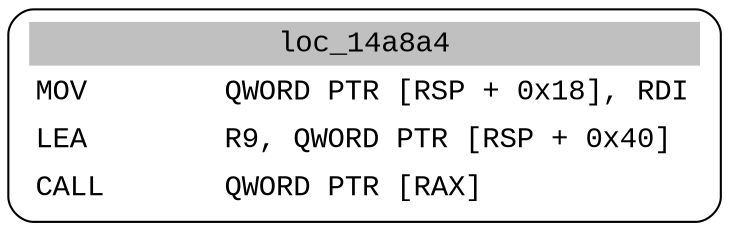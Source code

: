 digraph asm_graph {
1941 [
shape="Mrecord" fontname="Courier New"label =<<table border="0" cellborder="0" cellpadding="3"><tr><td align="center" colspan="2" bgcolor="grey">loc_14a8a4</td></tr><tr><td align="left">MOV        QWORD PTR [RSP + 0x18], RDI</td></tr><tr><td align="left">LEA        R9, QWORD PTR [RSP + 0x40]</td></tr><tr><td align="left">CALL       QWORD PTR [RAX]</td></tr></table>> ];
}